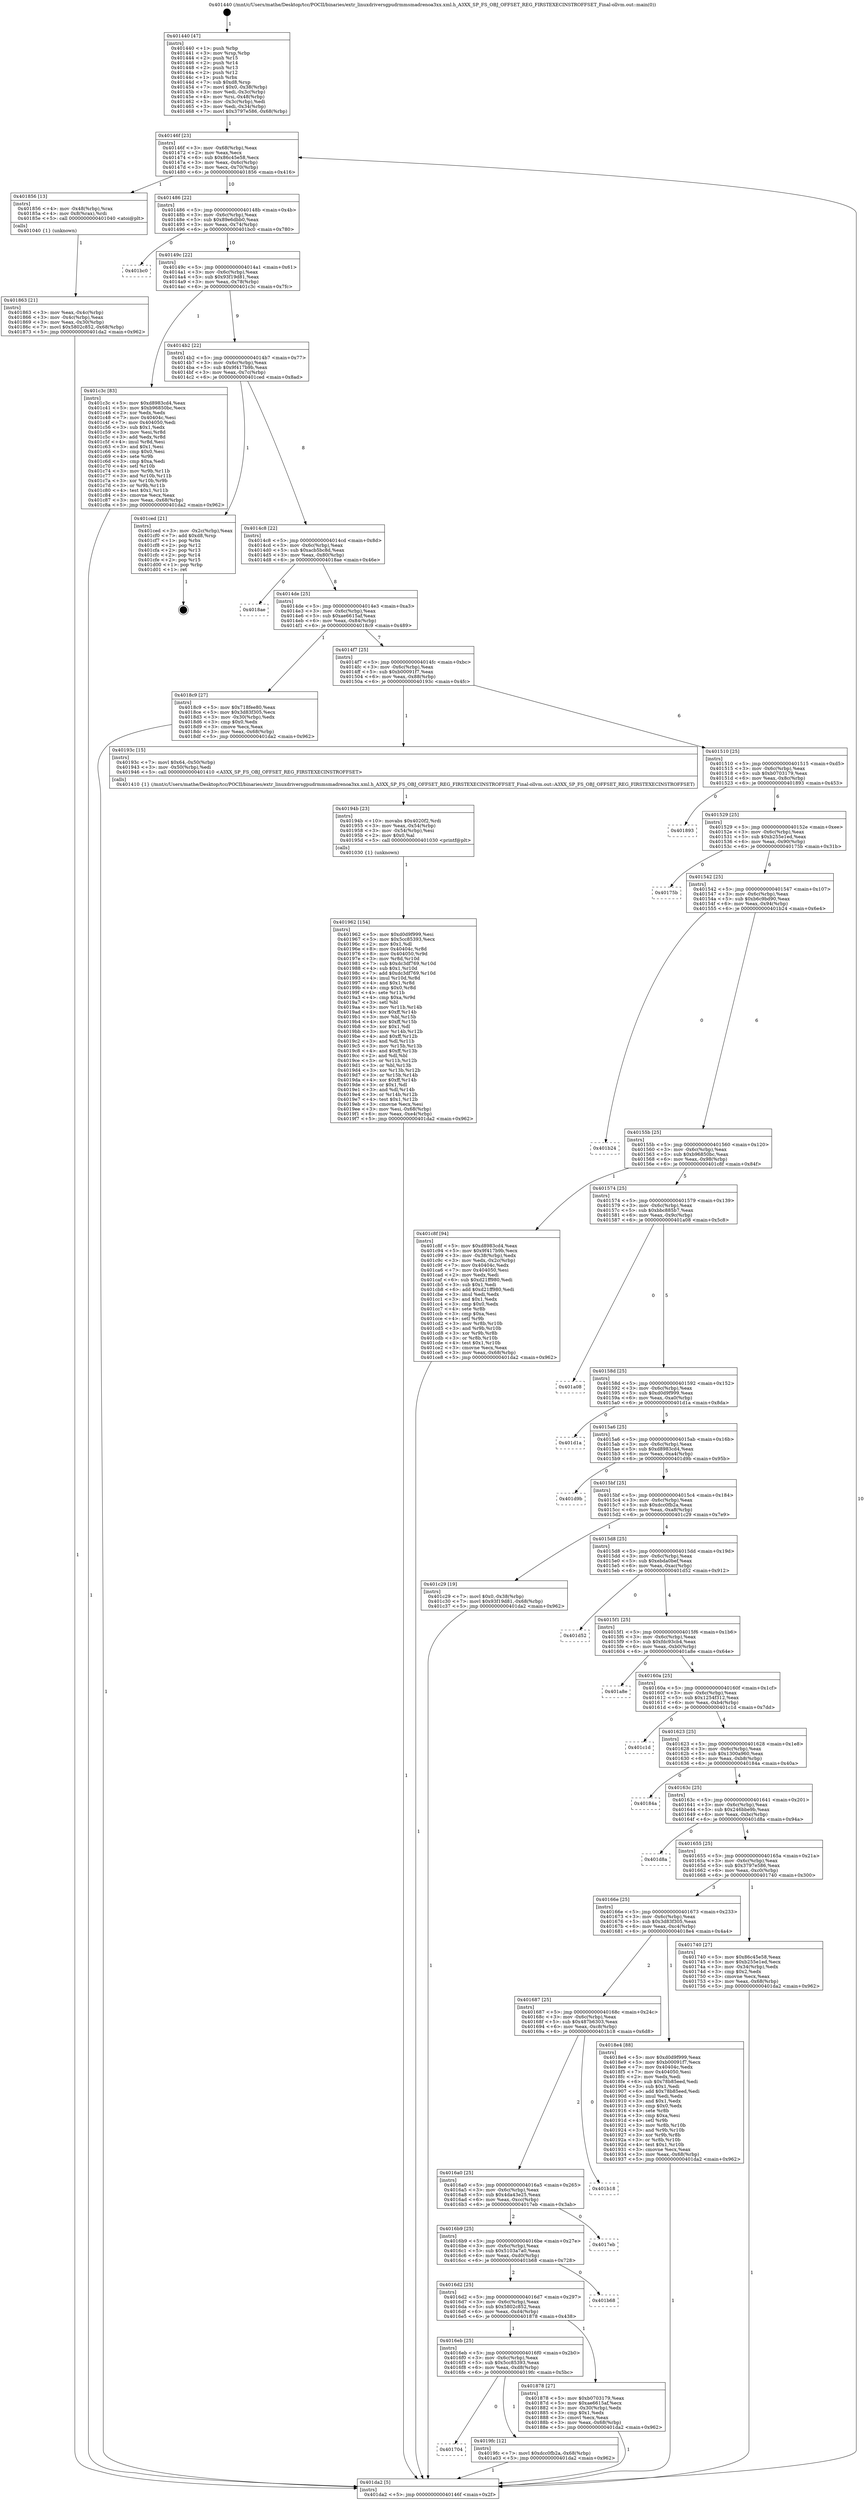 digraph "0x401440" {
  label = "0x401440 (/mnt/c/Users/mathe/Desktop/tcc/POCII/binaries/extr_linuxdriversgpudrmmsmadrenoa3xx.xml.h_A3XX_SP_FS_OBJ_OFFSET_REG_FIRSTEXECINSTROFFSET_Final-ollvm.out::main(0))"
  labelloc = "t"
  node[shape=record]

  Entry [label="",width=0.3,height=0.3,shape=circle,fillcolor=black,style=filled]
  "0x40146f" [label="{
     0x40146f [23]\l
     | [instrs]\l
     &nbsp;&nbsp;0x40146f \<+3\>: mov -0x68(%rbp),%eax\l
     &nbsp;&nbsp;0x401472 \<+2\>: mov %eax,%ecx\l
     &nbsp;&nbsp;0x401474 \<+6\>: sub $0x86c45e58,%ecx\l
     &nbsp;&nbsp;0x40147a \<+3\>: mov %eax,-0x6c(%rbp)\l
     &nbsp;&nbsp;0x40147d \<+3\>: mov %ecx,-0x70(%rbp)\l
     &nbsp;&nbsp;0x401480 \<+6\>: je 0000000000401856 \<main+0x416\>\l
  }"]
  "0x401856" [label="{
     0x401856 [13]\l
     | [instrs]\l
     &nbsp;&nbsp;0x401856 \<+4\>: mov -0x48(%rbp),%rax\l
     &nbsp;&nbsp;0x40185a \<+4\>: mov 0x8(%rax),%rdi\l
     &nbsp;&nbsp;0x40185e \<+5\>: call 0000000000401040 \<atoi@plt\>\l
     | [calls]\l
     &nbsp;&nbsp;0x401040 \{1\} (unknown)\l
  }"]
  "0x401486" [label="{
     0x401486 [22]\l
     | [instrs]\l
     &nbsp;&nbsp;0x401486 \<+5\>: jmp 000000000040148b \<main+0x4b\>\l
     &nbsp;&nbsp;0x40148b \<+3\>: mov -0x6c(%rbp),%eax\l
     &nbsp;&nbsp;0x40148e \<+5\>: sub $0x89e6dbb0,%eax\l
     &nbsp;&nbsp;0x401493 \<+3\>: mov %eax,-0x74(%rbp)\l
     &nbsp;&nbsp;0x401496 \<+6\>: je 0000000000401bc0 \<main+0x780\>\l
  }"]
  Exit [label="",width=0.3,height=0.3,shape=circle,fillcolor=black,style=filled,peripheries=2]
  "0x401bc0" [label="{
     0x401bc0\l
  }", style=dashed]
  "0x40149c" [label="{
     0x40149c [22]\l
     | [instrs]\l
     &nbsp;&nbsp;0x40149c \<+5\>: jmp 00000000004014a1 \<main+0x61\>\l
     &nbsp;&nbsp;0x4014a1 \<+3\>: mov -0x6c(%rbp),%eax\l
     &nbsp;&nbsp;0x4014a4 \<+5\>: sub $0x93f19d81,%eax\l
     &nbsp;&nbsp;0x4014a9 \<+3\>: mov %eax,-0x78(%rbp)\l
     &nbsp;&nbsp;0x4014ac \<+6\>: je 0000000000401c3c \<main+0x7fc\>\l
  }"]
  "0x401704" [label="{
     0x401704\l
  }", style=dashed]
  "0x401c3c" [label="{
     0x401c3c [83]\l
     | [instrs]\l
     &nbsp;&nbsp;0x401c3c \<+5\>: mov $0xd8983cd4,%eax\l
     &nbsp;&nbsp;0x401c41 \<+5\>: mov $0xb96850bc,%ecx\l
     &nbsp;&nbsp;0x401c46 \<+2\>: xor %edx,%edx\l
     &nbsp;&nbsp;0x401c48 \<+7\>: mov 0x40404c,%esi\l
     &nbsp;&nbsp;0x401c4f \<+7\>: mov 0x404050,%edi\l
     &nbsp;&nbsp;0x401c56 \<+3\>: sub $0x1,%edx\l
     &nbsp;&nbsp;0x401c59 \<+3\>: mov %esi,%r8d\l
     &nbsp;&nbsp;0x401c5c \<+3\>: add %edx,%r8d\l
     &nbsp;&nbsp;0x401c5f \<+4\>: imul %r8d,%esi\l
     &nbsp;&nbsp;0x401c63 \<+3\>: and $0x1,%esi\l
     &nbsp;&nbsp;0x401c66 \<+3\>: cmp $0x0,%esi\l
     &nbsp;&nbsp;0x401c69 \<+4\>: sete %r9b\l
     &nbsp;&nbsp;0x401c6d \<+3\>: cmp $0xa,%edi\l
     &nbsp;&nbsp;0x401c70 \<+4\>: setl %r10b\l
     &nbsp;&nbsp;0x401c74 \<+3\>: mov %r9b,%r11b\l
     &nbsp;&nbsp;0x401c77 \<+3\>: and %r10b,%r11b\l
     &nbsp;&nbsp;0x401c7a \<+3\>: xor %r10b,%r9b\l
     &nbsp;&nbsp;0x401c7d \<+3\>: or %r9b,%r11b\l
     &nbsp;&nbsp;0x401c80 \<+4\>: test $0x1,%r11b\l
     &nbsp;&nbsp;0x401c84 \<+3\>: cmovne %ecx,%eax\l
     &nbsp;&nbsp;0x401c87 \<+3\>: mov %eax,-0x68(%rbp)\l
     &nbsp;&nbsp;0x401c8a \<+5\>: jmp 0000000000401da2 \<main+0x962\>\l
  }"]
  "0x4014b2" [label="{
     0x4014b2 [22]\l
     | [instrs]\l
     &nbsp;&nbsp;0x4014b2 \<+5\>: jmp 00000000004014b7 \<main+0x77\>\l
     &nbsp;&nbsp;0x4014b7 \<+3\>: mov -0x6c(%rbp),%eax\l
     &nbsp;&nbsp;0x4014ba \<+5\>: sub $0x9f417b9b,%eax\l
     &nbsp;&nbsp;0x4014bf \<+3\>: mov %eax,-0x7c(%rbp)\l
     &nbsp;&nbsp;0x4014c2 \<+6\>: je 0000000000401ced \<main+0x8ad\>\l
  }"]
  "0x4019fc" [label="{
     0x4019fc [12]\l
     | [instrs]\l
     &nbsp;&nbsp;0x4019fc \<+7\>: movl $0xdcc0fb2a,-0x68(%rbp)\l
     &nbsp;&nbsp;0x401a03 \<+5\>: jmp 0000000000401da2 \<main+0x962\>\l
  }"]
  "0x401ced" [label="{
     0x401ced [21]\l
     | [instrs]\l
     &nbsp;&nbsp;0x401ced \<+3\>: mov -0x2c(%rbp),%eax\l
     &nbsp;&nbsp;0x401cf0 \<+7\>: add $0xd8,%rsp\l
     &nbsp;&nbsp;0x401cf7 \<+1\>: pop %rbx\l
     &nbsp;&nbsp;0x401cf8 \<+2\>: pop %r12\l
     &nbsp;&nbsp;0x401cfa \<+2\>: pop %r13\l
     &nbsp;&nbsp;0x401cfc \<+2\>: pop %r14\l
     &nbsp;&nbsp;0x401cfe \<+2\>: pop %r15\l
     &nbsp;&nbsp;0x401d00 \<+1\>: pop %rbp\l
     &nbsp;&nbsp;0x401d01 \<+1\>: ret\l
  }"]
  "0x4014c8" [label="{
     0x4014c8 [22]\l
     | [instrs]\l
     &nbsp;&nbsp;0x4014c8 \<+5\>: jmp 00000000004014cd \<main+0x8d\>\l
     &nbsp;&nbsp;0x4014cd \<+3\>: mov -0x6c(%rbp),%eax\l
     &nbsp;&nbsp;0x4014d0 \<+5\>: sub $0xacb5bc8d,%eax\l
     &nbsp;&nbsp;0x4014d5 \<+3\>: mov %eax,-0x80(%rbp)\l
     &nbsp;&nbsp;0x4014d8 \<+6\>: je 00000000004018ae \<main+0x46e\>\l
  }"]
  "0x401962" [label="{
     0x401962 [154]\l
     | [instrs]\l
     &nbsp;&nbsp;0x401962 \<+5\>: mov $0xd0d9f999,%esi\l
     &nbsp;&nbsp;0x401967 \<+5\>: mov $0x5cc85393,%ecx\l
     &nbsp;&nbsp;0x40196c \<+2\>: mov $0x1,%dl\l
     &nbsp;&nbsp;0x40196e \<+8\>: mov 0x40404c,%r8d\l
     &nbsp;&nbsp;0x401976 \<+8\>: mov 0x404050,%r9d\l
     &nbsp;&nbsp;0x40197e \<+3\>: mov %r8d,%r10d\l
     &nbsp;&nbsp;0x401981 \<+7\>: sub $0xdc3df769,%r10d\l
     &nbsp;&nbsp;0x401988 \<+4\>: sub $0x1,%r10d\l
     &nbsp;&nbsp;0x40198c \<+7\>: add $0xdc3df769,%r10d\l
     &nbsp;&nbsp;0x401993 \<+4\>: imul %r10d,%r8d\l
     &nbsp;&nbsp;0x401997 \<+4\>: and $0x1,%r8d\l
     &nbsp;&nbsp;0x40199b \<+4\>: cmp $0x0,%r8d\l
     &nbsp;&nbsp;0x40199f \<+4\>: sete %r11b\l
     &nbsp;&nbsp;0x4019a3 \<+4\>: cmp $0xa,%r9d\l
     &nbsp;&nbsp;0x4019a7 \<+3\>: setl %bl\l
     &nbsp;&nbsp;0x4019aa \<+3\>: mov %r11b,%r14b\l
     &nbsp;&nbsp;0x4019ad \<+4\>: xor $0xff,%r14b\l
     &nbsp;&nbsp;0x4019b1 \<+3\>: mov %bl,%r15b\l
     &nbsp;&nbsp;0x4019b4 \<+4\>: xor $0xff,%r15b\l
     &nbsp;&nbsp;0x4019b8 \<+3\>: xor $0x1,%dl\l
     &nbsp;&nbsp;0x4019bb \<+3\>: mov %r14b,%r12b\l
     &nbsp;&nbsp;0x4019be \<+4\>: and $0xff,%r12b\l
     &nbsp;&nbsp;0x4019c2 \<+3\>: and %dl,%r11b\l
     &nbsp;&nbsp;0x4019c5 \<+3\>: mov %r15b,%r13b\l
     &nbsp;&nbsp;0x4019c8 \<+4\>: and $0xff,%r13b\l
     &nbsp;&nbsp;0x4019cc \<+2\>: and %dl,%bl\l
     &nbsp;&nbsp;0x4019ce \<+3\>: or %r11b,%r12b\l
     &nbsp;&nbsp;0x4019d1 \<+3\>: or %bl,%r13b\l
     &nbsp;&nbsp;0x4019d4 \<+3\>: xor %r13b,%r12b\l
     &nbsp;&nbsp;0x4019d7 \<+3\>: or %r15b,%r14b\l
     &nbsp;&nbsp;0x4019da \<+4\>: xor $0xff,%r14b\l
     &nbsp;&nbsp;0x4019de \<+3\>: or $0x1,%dl\l
     &nbsp;&nbsp;0x4019e1 \<+3\>: and %dl,%r14b\l
     &nbsp;&nbsp;0x4019e4 \<+3\>: or %r14b,%r12b\l
     &nbsp;&nbsp;0x4019e7 \<+4\>: test $0x1,%r12b\l
     &nbsp;&nbsp;0x4019eb \<+3\>: cmovne %ecx,%esi\l
     &nbsp;&nbsp;0x4019ee \<+3\>: mov %esi,-0x68(%rbp)\l
     &nbsp;&nbsp;0x4019f1 \<+6\>: mov %eax,-0xe4(%rbp)\l
     &nbsp;&nbsp;0x4019f7 \<+5\>: jmp 0000000000401da2 \<main+0x962\>\l
  }"]
  "0x4018ae" [label="{
     0x4018ae\l
  }", style=dashed]
  "0x4014de" [label="{
     0x4014de [25]\l
     | [instrs]\l
     &nbsp;&nbsp;0x4014de \<+5\>: jmp 00000000004014e3 \<main+0xa3\>\l
     &nbsp;&nbsp;0x4014e3 \<+3\>: mov -0x6c(%rbp),%eax\l
     &nbsp;&nbsp;0x4014e6 \<+5\>: sub $0xae6615af,%eax\l
     &nbsp;&nbsp;0x4014eb \<+6\>: mov %eax,-0x84(%rbp)\l
     &nbsp;&nbsp;0x4014f1 \<+6\>: je 00000000004018c9 \<main+0x489\>\l
  }"]
  "0x40194b" [label="{
     0x40194b [23]\l
     | [instrs]\l
     &nbsp;&nbsp;0x40194b \<+10\>: movabs $0x4020f2,%rdi\l
     &nbsp;&nbsp;0x401955 \<+3\>: mov %eax,-0x54(%rbp)\l
     &nbsp;&nbsp;0x401958 \<+3\>: mov -0x54(%rbp),%esi\l
     &nbsp;&nbsp;0x40195b \<+2\>: mov $0x0,%al\l
     &nbsp;&nbsp;0x40195d \<+5\>: call 0000000000401030 \<printf@plt\>\l
     | [calls]\l
     &nbsp;&nbsp;0x401030 \{1\} (unknown)\l
  }"]
  "0x4018c9" [label="{
     0x4018c9 [27]\l
     | [instrs]\l
     &nbsp;&nbsp;0x4018c9 \<+5\>: mov $0x718fee80,%eax\l
     &nbsp;&nbsp;0x4018ce \<+5\>: mov $0x3d83f305,%ecx\l
     &nbsp;&nbsp;0x4018d3 \<+3\>: mov -0x30(%rbp),%edx\l
     &nbsp;&nbsp;0x4018d6 \<+3\>: cmp $0x0,%edx\l
     &nbsp;&nbsp;0x4018d9 \<+3\>: cmove %ecx,%eax\l
     &nbsp;&nbsp;0x4018dc \<+3\>: mov %eax,-0x68(%rbp)\l
     &nbsp;&nbsp;0x4018df \<+5\>: jmp 0000000000401da2 \<main+0x962\>\l
  }"]
  "0x4014f7" [label="{
     0x4014f7 [25]\l
     | [instrs]\l
     &nbsp;&nbsp;0x4014f7 \<+5\>: jmp 00000000004014fc \<main+0xbc\>\l
     &nbsp;&nbsp;0x4014fc \<+3\>: mov -0x6c(%rbp),%eax\l
     &nbsp;&nbsp;0x4014ff \<+5\>: sub $0xb00091f7,%eax\l
     &nbsp;&nbsp;0x401504 \<+6\>: mov %eax,-0x88(%rbp)\l
     &nbsp;&nbsp;0x40150a \<+6\>: je 000000000040193c \<main+0x4fc\>\l
  }"]
  "0x4016eb" [label="{
     0x4016eb [25]\l
     | [instrs]\l
     &nbsp;&nbsp;0x4016eb \<+5\>: jmp 00000000004016f0 \<main+0x2b0\>\l
     &nbsp;&nbsp;0x4016f0 \<+3\>: mov -0x6c(%rbp),%eax\l
     &nbsp;&nbsp;0x4016f3 \<+5\>: sub $0x5cc85393,%eax\l
     &nbsp;&nbsp;0x4016f8 \<+6\>: mov %eax,-0xd8(%rbp)\l
     &nbsp;&nbsp;0x4016fe \<+6\>: je 00000000004019fc \<main+0x5bc\>\l
  }"]
  "0x40193c" [label="{
     0x40193c [15]\l
     | [instrs]\l
     &nbsp;&nbsp;0x40193c \<+7\>: movl $0x64,-0x50(%rbp)\l
     &nbsp;&nbsp;0x401943 \<+3\>: mov -0x50(%rbp),%edi\l
     &nbsp;&nbsp;0x401946 \<+5\>: call 0000000000401410 \<A3XX_SP_FS_OBJ_OFFSET_REG_FIRSTEXECINSTROFFSET\>\l
     | [calls]\l
     &nbsp;&nbsp;0x401410 \{1\} (/mnt/c/Users/mathe/Desktop/tcc/POCII/binaries/extr_linuxdriversgpudrmmsmadrenoa3xx.xml.h_A3XX_SP_FS_OBJ_OFFSET_REG_FIRSTEXECINSTROFFSET_Final-ollvm.out::A3XX_SP_FS_OBJ_OFFSET_REG_FIRSTEXECINSTROFFSET)\l
  }"]
  "0x401510" [label="{
     0x401510 [25]\l
     | [instrs]\l
     &nbsp;&nbsp;0x401510 \<+5\>: jmp 0000000000401515 \<main+0xd5\>\l
     &nbsp;&nbsp;0x401515 \<+3\>: mov -0x6c(%rbp),%eax\l
     &nbsp;&nbsp;0x401518 \<+5\>: sub $0xb0703179,%eax\l
     &nbsp;&nbsp;0x40151d \<+6\>: mov %eax,-0x8c(%rbp)\l
     &nbsp;&nbsp;0x401523 \<+6\>: je 0000000000401893 \<main+0x453\>\l
  }"]
  "0x401878" [label="{
     0x401878 [27]\l
     | [instrs]\l
     &nbsp;&nbsp;0x401878 \<+5\>: mov $0xb0703179,%eax\l
     &nbsp;&nbsp;0x40187d \<+5\>: mov $0xae6615af,%ecx\l
     &nbsp;&nbsp;0x401882 \<+3\>: mov -0x30(%rbp),%edx\l
     &nbsp;&nbsp;0x401885 \<+3\>: cmp $0x1,%edx\l
     &nbsp;&nbsp;0x401888 \<+3\>: cmovl %ecx,%eax\l
     &nbsp;&nbsp;0x40188b \<+3\>: mov %eax,-0x68(%rbp)\l
     &nbsp;&nbsp;0x40188e \<+5\>: jmp 0000000000401da2 \<main+0x962\>\l
  }"]
  "0x401893" [label="{
     0x401893\l
  }", style=dashed]
  "0x401529" [label="{
     0x401529 [25]\l
     | [instrs]\l
     &nbsp;&nbsp;0x401529 \<+5\>: jmp 000000000040152e \<main+0xee\>\l
     &nbsp;&nbsp;0x40152e \<+3\>: mov -0x6c(%rbp),%eax\l
     &nbsp;&nbsp;0x401531 \<+5\>: sub $0xb255e1ed,%eax\l
     &nbsp;&nbsp;0x401536 \<+6\>: mov %eax,-0x90(%rbp)\l
     &nbsp;&nbsp;0x40153c \<+6\>: je 000000000040175b \<main+0x31b\>\l
  }"]
  "0x4016d2" [label="{
     0x4016d2 [25]\l
     | [instrs]\l
     &nbsp;&nbsp;0x4016d2 \<+5\>: jmp 00000000004016d7 \<main+0x297\>\l
     &nbsp;&nbsp;0x4016d7 \<+3\>: mov -0x6c(%rbp),%eax\l
     &nbsp;&nbsp;0x4016da \<+5\>: sub $0x5802c852,%eax\l
     &nbsp;&nbsp;0x4016df \<+6\>: mov %eax,-0xd4(%rbp)\l
     &nbsp;&nbsp;0x4016e5 \<+6\>: je 0000000000401878 \<main+0x438\>\l
  }"]
  "0x40175b" [label="{
     0x40175b\l
  }", style=dashed]
  "0x401542" [label="{
     0x401542 [25]\l
     | [instrs]\l
     &nbsp;&nbsp;0x401542 \<+5\>: jmp 0000000000401547 \<main+0x107\>\l
     &nbsp;&nbsp;0x401547 \<+3\>: mov -0x6c(%rbp),%eax\l
     &nbsp;&nbsp;0x40154a \<+5\>: sub $0xb6c9bd90,%eax\l
     &nbsp;&nbsp;0x40154f \<+6\>: mov %eax,-0x94(%rbp)\l
     &nbsp;&nbsp;0x401555 \<+6\>: je 0000000000401b24 \<main+0x6e4\>\l
  }"]
  "0x401b68" [label="{
     0x401b68\l
  }", style=dashed]
  "0x401b24" [label="{
     0x401b24\l
  }", style=dashed]
  "0x40155b" [label="{
     0x40155b [25]\l
     | [instrs]\l
     &nbsp;&nbsp;0x40155b \<+5\>: jmp 0000000000401560 \<main+0x120\>\l
     &nbsp;&nbsp;0x401560 \<+3\>: mov -0x6c(%rbp),%eax\l
     &nbsp;&nbsp;0x401563 \<+5\>: sub $0xb96850bc,%eax\l
     &nbsp;&nbsp;0x401568 \<+6\>: mov %eax,-0x98(%rbp)\l
     &nbsp;&nbsp;0x40156e \<+6\>: je 0000000000401c8f \<main+0x84f\>\l
  }"]
  "0x4016b9" [label="{
     0x4016b9 [25]\l
     | [instrs]\l
     &nbsp;&nbsp;0x4016b9 \<+5\>: jmp 00000000004016be \<main+0x27e\>\l
     &nbsp;&nbsp;0x4016be \<+3\>: mov -0x6c(%rbp),%eax\l
     &nbsp;&nbsp;0x4016c1 \<+5\>: sub $0x5103a7a0,%eax\l
     &nbsp;&nbsp;0x4016c6 \<+6\>: mov %eax,-0xd0(%rbp)\l
     &nbsp;&nbsp;0x4016cc \<+6\>: je 0000000000401b68 \<main+0x728\>\l
  }"]
  "0x401c8f" [label="{
     0x401c8f [94]\l
     | [instrs]\l
     &nbsp;&nbsp;0x401c8f \<+5\>: mov $0xd8983cd4,%eax\l
     &nbsp;&nbsp;0x401c94 \<+5\>: mov $0x9f417b9b,%ecx\l
     &nbsp;&nbsp;0x401c99 \<+3\>: mov -0x38(%rbp),%edx\l
     &nbsp;&nbsp;0x401c9c \<+3\>: mov %edx,-0x2c(%rbp)\l
     &nbsp;&nbsp;0x401c9f \<+7\>: mov 0x40404c,%edx\l
     &nbsp;&nbsp;0x401ca6 \<+7\>: mov 0x404050,%esi\l
     &nbsp;&nbsp;0x401cad \<+2\>: mov %edx,%edi\l
     &nbsp;&nbsp;0x401caf \<+6\>: sub $0xd21ff980,%edi\l
     &nbsp;&nbsp;0x401cb5 \<+3\>: sub $0x1,%edi\l
     &nbsp;&nbsp;0x401cb8 \<+6\>: add $0xd21ff980,%edi\l
     &nbsp;&nbsp;0x401cbe \<+3\>: imul %edi,%edx\l
     &nbsp;&nbsp;0x401cc1 \<+3\>: and $0x1,%edx\l
     &nbsp;&nbsp;0x401cc4 \<+3\>: cmp $0x0,%edx\l
     &nbsp;&nbsp;0x401cc7 \<+4\>: sete %r8b\l
     &nbsp;&nbsp;0x401ccb \<+3\>: cmp $0xa,%esi\l
     &nbsp;&nbsp;0x401cce \<+4\>: setl %r9b\l
     &nbsp;&nbsp;0x401cd2 \<+3\>: mov %r8b,%r10b\l
     &nbsp;&nbsp;0x401cd5 \<+3\>: and %r9b,%r10b\l
     &nbsp;&nbsp;0x401cd8 \<+3\>: xor %r9b,%r8b\l
     &nbsp;&nbsp;0x401cdb \<+3\>: or %r8b,%r10b\l
     &nbsp;&nbsp;0x401cde \<+4\>: test $0x1,%r10b\l
     &nbsp;&nbsp;0x401ce2 \<+3\>: cmovne %ecx,%eax\l
     &nbsp;&nbsp;0x401ce5 \<+3\>: mov %eax,-0x68(%rbp)\l
     &nbsp;&nbsp;0x401ce8 \<+5\>: jmp 0000000000401da2 \<main+0x962\>\l
  }"]
  "0x401574" [label="{
     0x401574 [25]\l
     | [instrs]\l
     &nbsp;&nbsp;0x401574 \<+5\>: jmp 0000000000401579 \<main+0x139\>\l
     &nbsp;&nbsp;0x401579 \<+3\>: mov -0x6c(%rbp),%eax\l
     &nbsp;&nbsp;0x40157c \<+5\>: sub $0xbbc885b7,%eax\l
     &nbsp;&nbsp;0x401581 \<+6\>: mov %eax,-0x9c(%rbp)\l
     &nbsp;&nbsp;0x401587 \<+6\>: je 0000000000401a08 \<main+0x5c8\>\l
  }"]
  "0x4017eb" [label="{
     0x4017eb\l
  }", style=dashed]
  "0x401a08" [label="{
     0x401a08\l
  }", style=dashed]
  "0x40158d" [label="{
     0x40158d [25]\l
     | [instrs]\l
     &nbsp;&nbsp;0x40158d \<+5\>: jmp 0000000000401592 \<main+0x152\>\l
     &nbsp;&nbsp;0x401592 \<+3\>: mov -0x6c(%rbp),%eax\l
     &nbsp;&nbsp;0x401595 \<+5\>: sub $0xd0d9f999,%eax\l
     &nbsp;&nbsp;0x40159a \<+6\>: mov %eax,-0xa0(%rbp)\l
     &nbsp;&nbsp;0x4015a0 \<+6\>: je 0000000000401d1a \<main+0x8da\>\l
  }"]
  "0x4016a0" [label="{
     0x4016a0 [25]\l
     | [instrs]\l
     &nbsp;&nbsp;0x4016a0 \<+5\>: jmp 00000000004016a5 \<main+0x265\>\l
     &nbsp;&nbsp;0x4016a5 \<+3\>: mov -0x6c(%rbp),%eax\l
     &nbsp;&nbsp;0x4016a8 \<+5\>: sub $0x4da43e25,%eax\l
     &nbsp;&nbsp;0x4016ad \<+6\>: mov %eax,-0xcc(%rbp)\l
     &nbsp;&nbsp;0x4016b3 \<+6\>: je 00000000004017eb \<main+0x3ab\>\l
  }"]
  "0x401d1a" [label="{
     0x401d1a\l
  }", style=dashed]
  "0x4015a6" [label="{
     0x4015a6 [25]\l
     | [instrs]\l
     &nbsp;&nbsp;0x4015a6 \<+5\>: jmp 00000000004015ab \<main+0x16b\>\l
     &nbsp;&nbsp;0x4015ab \<+3\>: mov -0x6c(%rbp),%eax\l
     &nbsp;&nbsp;0x4015ae \<+5\>: sub $0xd8983cd4,%eax\l
     &nbsp;&nbsp;0x4015b3 \<+6\>: mov %eax,-0xa4(%rbp)\l
     &nbsp;&nbsp;0x4015b9 \<+6\>: je 0000000000401d9b \<main+0x95b\>\l
  }"]
  "0x401b18" [label="{
     0x401b18\l
  }", style=dashed]
  "0x401d9b" [label="{
     0x401d9b\l
  }", style=dashed]
  "0x4015bf" [label="{
     0x4015bf [25]\l
     | [instrs]\l
     &nbsp;&nbsp;0x4015bf \<+5\>: jmp 00000000004015c4 \<main+0x184\>\l
     &nbsp;&nbsp;0x4015c4 \<+3\>: mov -0x6c(%rbp),%eax\l
     &nbsp;&nbsp;0x4015c7 \<+5\>: sub $0xdcc0fb2a,%eax\l
     &nbsp;&nbsp;0x4015cc \<+6\>: mov %eax,-0xa8(%rbp)\l
     &nbsp;&nbsp;0x4015d2 \<+6\>: je 0000000000401c29 \<main+0x7e9\>\l
  }"]
  "0x401687" [label="{
     0x401687 [25]\l
     | [instrs]\l
     &nbsp;&nbsp;0x401687 \<+5\>: jmp 000000000040168c \<main+0x24c\>\l
     &nbsp;&nbsp;0x40168c \<+3\>: mov -0x6c(%rbp),%eax\l
     &nbsp;&nbsp;0x40168f \<+5\>: sub $0x487b6303,%eax\l
     &nbsp;&nbsp;0x401694 \<+6\>: mov %eax,-0xc8(%rbp)\l
     &nbsp;&nbsp;0x40169a \<+6\>: je 0000000000401b18 \<main+0x6d8\>\l
  }"]
  "0x401c29" [label="{
     0x401c29 [19]\l
     | [instrs]\l
     &nbsp;&nbsp;0x401c29 \<+7\>: movl $0x0,-0x38(%rbp)\l
     &nbsp;&nbsp;0x401c30 \<+7\>: movl $0x93f19d81,-0x68(%rbp)\l
     &nbsp;&nbsp;0x401c37 \<+5\>: jmp 0000000000401da2 \<main+0x962\>\l
  }"]
  "0x4015d8" [label="{
     0x4015d8 [25]\l
     | [instrs]\l
     &nbsp;&nbsp;0x4015d8 \<+5\>: jmp 00000000004015dd \<main+0x19d\>\l
     &nbsp;&nbsp;0x4015dd \<+3\>: mov -0x6c(%rbp),%eax\l
     &nbsp;&nbsp;0x4015e0 \<+5\>: sub $0xebda0bef,%eax\l
     &nbsp;&nbsp;0x4015e5 \<+6\>: mov %eax,-0xac(%rbp)\l
     &nbsp;&nbsp;0x4015eb \<+6\>: je 0000000000401d52 \<main+0x912\>\l
  }"]
  "0x4018e4" [label="{
     0x4018e4 [88]\l
     | [instrs]\l
     &nbsp;&nbsp;0x4018e4 \<+5\>: mov $0xd0d9f999,%eax\l
     &nbsp;&nbsp;0x4018e9 \<+5\>: mov $0xb00091f7,%ecx\l
     &nbsp;&nbsp;0x4018ee \<+7\>: mov 0x40404c,%edx\l
     &nbsp;&nbsp;0x4018f5 \<+7\>: mov 0x404050,%esi\l
     &nbsp;&nbsp;0x4018fc \<+2\>: mov %edx,%edi\l
     &nbsp;&nbsp;0x4018fe \<+6\>: sub $0x78b85eed,%edi\l
     &nbsp;&nbsp;0x401904 \<+3\>: sub $0x1,%edi\l
     &nbsp;&nbsp;0x401907 \<+6\>: add $0x78b85eed,%edi\l
     &nbsp;&nbsp;0x40190d \<+3\>: imul %edi,%edx\l
     &nbsp;&nbsp;0x401910 \<+3\>: and $0x1,%edx\l
     &nbsp;&nbsp;0x401913 \<+3\>: cmp $0x0,%edx\l
     &nbsp;&nbsp;0x401916 \<+4\>: sete %r8b\l
     &nbsp;&nbsp;0x40191a \<+3\>: cmp $0xa,%esi\l
     &nbsp;&nbsp;0x40191d \<+4\>: setl %r9b\l
     &nbsp;&nbsp;0x401921 \<+3\>: mov %r8b,%r10b\l
     &nbsp;&nbsp;0x401924 \<+3\>: and %r9b,%r10b\l
     &nbsp;&nbsp;0x401927 \<+3\>: xor %r9b,%r8b\l
     &nbsp;&nbsp;0x40192a \<+3\>: or %r8b,%r10b\l
     &nbsp;&nbsp;0x40192d \<+4\>: test $0x1,%r10b\l
     &nbsp;&nbsp;0x401931 \<+3\>: cmovne %ecx,%eax\l
     &nbsp;&nbsp;0x401934 \<+3\>: mov %eax,-0x68(%rbp)\l
     &nbsp;&nbsp;0x401937 \<+5\>: jmp 0000000000401da2 \<main+0x962\>\l
  }"]
  "0x401d52" [label="{
     0x401d52\l
  }", style=dashed]
  "0x4015f1" [label="{
     0x4015f1 [25]\l
     | [instrs]\l
     &nbsp;&nbsp;0x4015f1 \<+5\>: jmp 00000000004015f6 \<main+0x1b6\>\l
     &nbsp;&nbsp;0x4015f6 \<+3\>: mov -0x6c(%rbp),%eax\l
     &nbsp;&nbsp;0x4015f9 \<+5\>: sub $0xfdc93cb4,%eax\l
     &nbsp;&nbsp;0x4015fe \<+6\>: mov %eax,-0xb0(%rbp)\l
     &nbsp;&nbsp;0x401604 \<+6\>: je 0000000000401a8e \<main+0x64e\>\l
  }"]
  "0x401863" [label="{
     0x401863 [21]\l
     | [instrs]\l
     &nbsp;&nbsp;0x401863 \<+3\>: mov %eax,-0x4c(%rbp)\l
     &nbsp;&nbsp;0x401866 \<+3\>: mov -0x4c(%rbp),%eax\l
     &nbsp;&nbsp;0x401869 \<+3\>: mov %eax,-0x30(%rbp)\l
     &nbsp;&nbsp;0x40186c \<+7\>: movl $0x5802c852,-0x68(%rbp)\l
     &nbsp;&nbsp;0x401873 \<+5\>: jmp 0000000000401da2 \<main+0x962\>\l
  }"]
  "0x401a8e" [label="{
     0x401a8e\l
  }", style=dashed]
  "0x40160a" [label="{
     0x40160a [25]\l
     | [instrs]\l
     &nbsp;&nbsp;0x40160a \<+5\>: jmp 000000000040160f \<main+0x1cf\>\l
     &nbsp;&nbsp;0x40160f \<+3\>: mov -0x6c(%rbp),%eax\l
     &nbsp;&nbsp;0x401612 \<+5\>: sub $0x1254f312,%eax\l
     &nbsp;&nbsp;0x401617 \<+6\>: mov %eax,-0xb4(%rbp)\l
     &nbsp;&nbsp;0x40161d \<+6\>: je 0000000000401c1d \<main+0x7dd\>\l
  }"]
  "0x401440" [label="{
     0x401440 [47]\l
     | [instrs]\l
     &nbsp;&nbsp;0x401440 \<+1\>: push %rbp\l
     &nbsp;&nbsp;0x401441 \<+3\>: mov %rsp,%rbp\l
     &nbsp;&nbsp;0x401444 \<+2\>: push %r15\l
     &nbsp;&nbsp;0x401446 \<+2\>: push %r14\l
     &nbsp;&nbsp;0x401448 \<+2\>: push %r13\l
     &nbsp;&nbsp;0x40144a \<+2\>: push %r12\l
     &nbsp;&nbsp;0x40144c \<+1\>: push %rbx\l
     &nbsp;&nbsp;0x40144d \<+7\>: sub $0xd8,%rsp\l
     &nbsp;&nbsp;0x401454 \<+7\>: movl $0x0,-0x38(%rbp)\l
     &nbsp;&nbsp;0x40145b \<+3\>: mov %edi,-0x3c(%rbp)\l
     &nbsp;&nbsp;0x40145e \<+4\>: mov %rsi,-0x48(%rbp)\l
     &nbsp;&nbsp;0x401462 \<+3\>: mov -0x3c(%rbp),%edi\l
     &nbsp;&nbsp;0x401465 \<+3\>: mov %edi,-0x34(%rbp)\l
     &nbsp;&nbsp;0x401468 \<+7\>: movl $0x3797e586,-0x68(%rbp)\l
  }"]
  "0x401c1d" [label="{
     0x401c1d\l
  }", style=dashed]
  "0x401623" [label="{
     0x401623 [25]\l
     | [instrs]\l
     &nbsp;&nbsp;0x401623 \<+5\>: jmp 0000000000401628 \<main+0x1e8\>\l
     &nbsp;&nbsp;0x401628 \<+3\>: mov -0x6c(%rbp),%eax\l
     &nbsp;&nbsp;0x40162b \<+5\>: sub $0x1300a960,%eax\l
     &nbsp;&nbsp;0x401630 \<+6\>: mov %eax,-0xb8(%rbp)\l
     &nbsp;&nbsp;0x401636 \<+6\>: je 000000000040184a \<main+0x40a\>\l
  }"]
  "0x401da2" [label="{
     0x401da2 [5]\l
     | [instrs]\l
     &nbsp;&nbsp;0x401da2 \<+5\>: jmp 000000000040146f \<main+0x2f\>\l
  }"]
  "0x40184a" [label="{
     0x40184a\l
  }", style=dashed]
  "0x40163c" [label="{
     0x40163c [25]\l
     | [instrs]\l
     &nbsp;&nbsp;0x40163c \<+5\>: jmp 0000000000401641 \<main+0x201\>\l
     &nbsp;&nbsp;0x401641 \<+3\>: mov -0x6c(%rbp),%eax\l
     &nbsp;&nbsp;0x401644 \<+5\>: sub $0x246bbe9b,%eax\l
     &nbsp;&nbsp;0x401649 \<+6\>: mov %eax,-0xbc(%rbp)\l
     &nbsp;&nbsp;0x40164f \<+6\>: je 0000000000401d8a \<main+0x94a\>\l
  }"]
  "0x40166e" [label="{
     0x40166e [25]\l
     | [instrs]\l
     &nbsp;&nbsp;0x40166e \<+5\>: jmp 0000000000401673 \<main+0x233\>\l
     &nbsp;&nbsp;0x401673 \<+3\>: mov -0x6c(%rbp),%eax\l
     &nbsp;&nbsp;0x401676 \<+5\>: sub $0x3d83f305,%eax\l
     &nbsp;&nbsp;0x40167b \<+6\>: mov %eax,-0xc4(%rbp)\l
     &nbsp;&nbsp;0x401681 \<+6\>: je 00000000004018e4 \<main+0x4a4\>\l
  }"]
  "0x401d8a" [label="{
     0x401d8a\l
  }", style=dashed]
  "0x401655" [label="{
     0x401655 [25]\l
     | [instrs]\l
     &nbsp;&nbsp;0x401655 \<+5\>: jmp 000000000040165a \<main+0x21a\>\l
     &nbsp;&nbsp;0x40165a \<+3\>: mov -0x6c(%rbp),%eax\l
     &nbsp;&nbsp;0x40165d \<+5\>: sub $0x3797e586,%eax\l
     &nbsp;&nbsp;0x401662 \<+6\>: mov %eax,-0xc0(%rbp)\l
     &nbsp;&nbsp;0x401668 \<+6\>: je 0000000000401740 \<main+0x300\>\l
  }"]
  "0x401740" [label="{
     0x401740 [27]\l
     | [instrs]\l
     &nbsp;&nbsp;0x401740 \<+5\>: mov $0x86c45e58,%eax\l
     &nbsp;&nbsp;0x401745 \<+5\>: mov $0xb255e1ed,%ecx\l
     &nbsp;&nbsp;0x40174a \<+3\>: mov -0x34(%rbp),%edx\l
     &nbsp;&nbsp;0x40174d \<+3\>: cmp $0x2,%edx\l
     &nbsp;&nbsp;0x401750 \<+3\>: cmovne %ecx,%eax\l
     &nbsp;&nbsp;0x401753 \<+3\>: mov %eax,-0x68(%rbp)\l
     &nbsp;&nbsp;0x401756 \<+5\>: jmp 0000000000401da2 \<main+0x962\>\l
  }"]
  Entry -> "0x401440" [label=" 1"]
  "0x40146f" -> "0x401856" [label=" 1"]
  "0x40146f" -> "0x401486" [label=" 10"]
  "0x401ced" -> Exit [label=" 1"]
  "0x401486" -> "0x401bc0" [label=" 0"]
  "0x401486" -> "0x40149c" [label=" 10"]
  "0x401c8f" -> "0x401da2" [label=" 1"]
  "0x40149c" -> "0x401c3c" [label=" 1"]
  "0x40149c" -> "0x4014b2" [label=" 9"]
  "0x401c3c" -> "0x401da2" [label=" 1"]
  "0x4014b2" -> "0x401ced" [label=" 1"]
  "0x4014b2" -> "0x4014c8" [label=" 8"]
  "0x401c29" -> "0x401da2" [label=" 1"]
  "0x4014c8" -> "0x4018ae" [label=" 0"]
  "0x4014c8" -> "0x4014de" [label=" 8"]
  "0x4016eb" -> "0x401704" [label=" 0"]
  "0x4014de" -> "0x4018c9" [label=" 1"]
  "0x4014de" -> "0x4014f7" [label=" 7"]
  "0x4016eb" -> "0x4019fc" [label=" 1"]
  "0x4014f7" -> "0x40193c" [label=" 1"]
  "0x4014f7" -> "0x401510" [label=" 6"]
  "0x4019fc" -> "0x401da2" [label=" 1"]
  "0x401510" -> "0x401893" [label=" 0"]
  "0x401510" -> "0x401529" [label=" 6"]
  "0x401962" -> "0x401da2" [label=" 1"]
  "0x401529" -> "0x40175b" [label=" 0"]
  "0x401529" -> "0x401542" [label=" 6"]
  "0x40193c" -> "0x40194b" [label=" 1"]
  "0x401542" -> "0x401b24" [label=" 0"]
  "0x401542" -> "0x40155b" [label=" 6"]
  "0x4018e4" -> "0x401da2" [label=" 1"]
  "0x40155b" -> "0x401c8f" [label=" 1"]
  "0x40155b" -> "0x401574" [label=" 5"]
  "0x401878" -> "0x401da2" [label=" 1"]
  "0x401574" -> "0x401a08" [label=" 0"]
  "0x401574" -> "0x40158d" [label=" 5"]
  "0x4016d2" -> "0x4016eb" [label=" 1"]
  "0x40158d" -> "0x401d1a" [label=" 0"]
  "0x40158d" -> "0x4015a6" [label=" 5"]
  "0x40194b" -> "0x401962" [label=" 1"]
  "0x4015a6" -> "0x401d9b" [label=" 0"]
  "0x4015a6" -> "0x4015bf" [label=" 5"]
  "0x4016b9" -> "0x4016d2" [label=" 2"]
  "0x4015bf" -> "0x401c29" [label=" 1"]
  "0x4015bf" -> "0x4015d8" [label=" 4"]
  "0x4018c9" -> "0x401da2" [label=" 1"]
  "0x4015d8" -> "0x401d52" [label=" 0"]
  "0x4015d8" -> "0x4015f1" [label=" 4"]
  "0x4016a0" -> "0x4016b9" [label=" 2"]
  "0x4015f1" -> "0x401a8e" [label=" 0"]
  "0x4015f1" -> "0x40160a" [label=" 4"]
  "0x4016d2" -> "0x401878" [label=" 1"]
  "0x40160a" -> "0x401c1d" [label=" 0"]
  "0x40160a" -> "0x401623" [label=" 4"]
  "0x401687" -> "0x4016a0" [label=" 2"]
  "0x401623" -> "0x40184a" [label=" 0"]
  "0x401623" -> "0x40163c" [label=" 4"]
  "0x401687" -> "0x401b18" [label=" 0"]
  "0x40163c" -> "0x401d8a" [label=" 0"]
  "0x40163c" -> "0x401655" [label=" 4"]
  "0x4016b9" -> "0x401b68" [label=" 0"]
  "0x401655" -> "0x401740" [label=" 1"]
  "0x401655" -> "0x40166e" [label=" 3"]
  "0x401740" -> "0x401da2" [label=" 1"]
  "0x401440" -> "0x40146f" [label=" 1"]
  "0x401da2" -> "0x40146f" [label=" 10"]
  "0x401856" -> "0x401863" [label=" 1"]
  "0x401863" -> "0x401da2" [label=" 1"]
  "0x4016a0" -> "0x4017eb" [label=" 0"]
  "0x40166e" -> "0x4018e4" [label=" 1"]
  "0x40166e" -> "0x401687" [label=" 2"]
}
